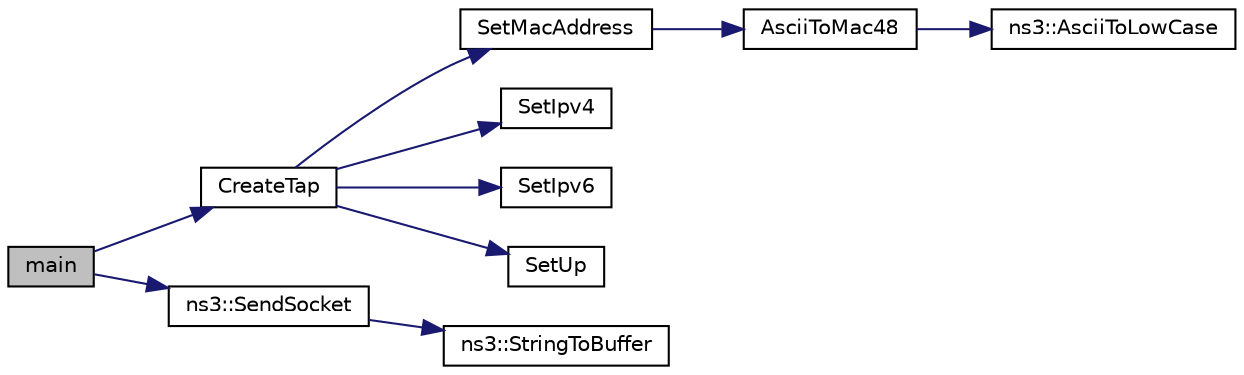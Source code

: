 digraph "main"
{
  edge [fontname="Helvetica",fontsize="10",labelfontname="Helvetica",labelfontsize="10"];
  node [fontname="Helvetica",fontsize="10",shape=record];
  rankdir="LR";
  Node1 [label="main",height=0.2,width=0.4,color="black", fillcolor="grey75", style="filled", fontcolor="black"];
  Node1 -> Node2 [color="midnightblue",fontsize="10",style="solid"];
  Node2 [label="CreateTap",height=0.2,width=0.4,color="black", fillcolor="white", style="filled",URL="$d9/db5/tap-device-creator_8cc.html#adfa72932b0318d125690937ebc451338"];
  Node2 -> Node3 [color="midnightblue",fontsize="10",style="solid"];
  Node3 [label="SetMacAddress",height=0.2,width=0.4,color="black", fillcolor="white", style="filled",URL="$d9/db5/tap-device-creator_8cc.html#ace2e6e4957bebb5dd5d93dcaa917cc19"];
  Node3 -> Node4 [color="midnightblue",fontsize="10",style="solid"];
  Node4 [label="AsciiToMac48",height=0.2,width=0.4,color="black", fillcolor="white", style="filled",URL="$d9/db5/tap-device-creator_8cc.html#a9c187f003617baea6ff2ded1043595c4"];
  Node4 -> Node5 [color="midnightblue",fontsize="10",style="solid"];
  Node5 [label="ns3::AsciiToLowCase",height=0.2,width=0.4,color="black", fillcolor="white", style="filled",URL="$d7/d2e/namespacens3.html#ae7934c60f6570d35f78e1b99577351a0"];
  Node2 -> Node6 [color="midnightblue",fontsize="10",style="solid"];
  Node6 [label="SetIpv4",height=0.2,width=0.4,color="black", fillcolor="white", style="filled",URL="$d9/db5/tap-device-creator_8cc.html#a44a9cb13d1cbecebf361fd7ccd1a374b"];
  Node2 -> Node7 [color="midnightblue",fontsize="10",style="solid"];
  Node7 [label="SetIpv6",height=0.2,width=0.4,color="black", fillcolor="white", style="filled",URL="$d9/db5/tap-device-creator_8cc.html#a102f6f0b268284e9849b029966bdff56"];
  Node2 -> Node8 [color="midnightblue",fontsize="10",style="solid"];
  Node8 [label="SetUp",height=0.2,width=0.4,color="black", fillcolor="white", style="filled",URL="$d9/db5/tap-device-creator_8cc.html#ab1a65327983ffdcbff3023b6fed670b9"];
  Node1 -> Node9 [color="midnightblue",fontsize="10",style="solid"];
  Node9 [label="ns3::SendSocket",height=0.2,width=0.4,color="black", fillcolor="white", style="filled",URL="$d2/d10/group__fd-net-device.html#gacca4623034d2ebd58b9eebb916545ceb",tooltip="Send the file descriptor back to the code that invoked the creation. "];
  Node9 -> Node10 [color="midnightblue",fontsize="10",style="solid"];
  Node10 [label="ns3::StringToBuffer",height=0.2,width=0.4,color="black", fillcolor="white", style="filled",URL="$d7/d2e/namespacens3.html#a8582a97439c4fae64f9d073a91fc7699",tooltip="Convert string encoded by the inverse function (TapBufferToString) back into a byte buffer..."];
}

